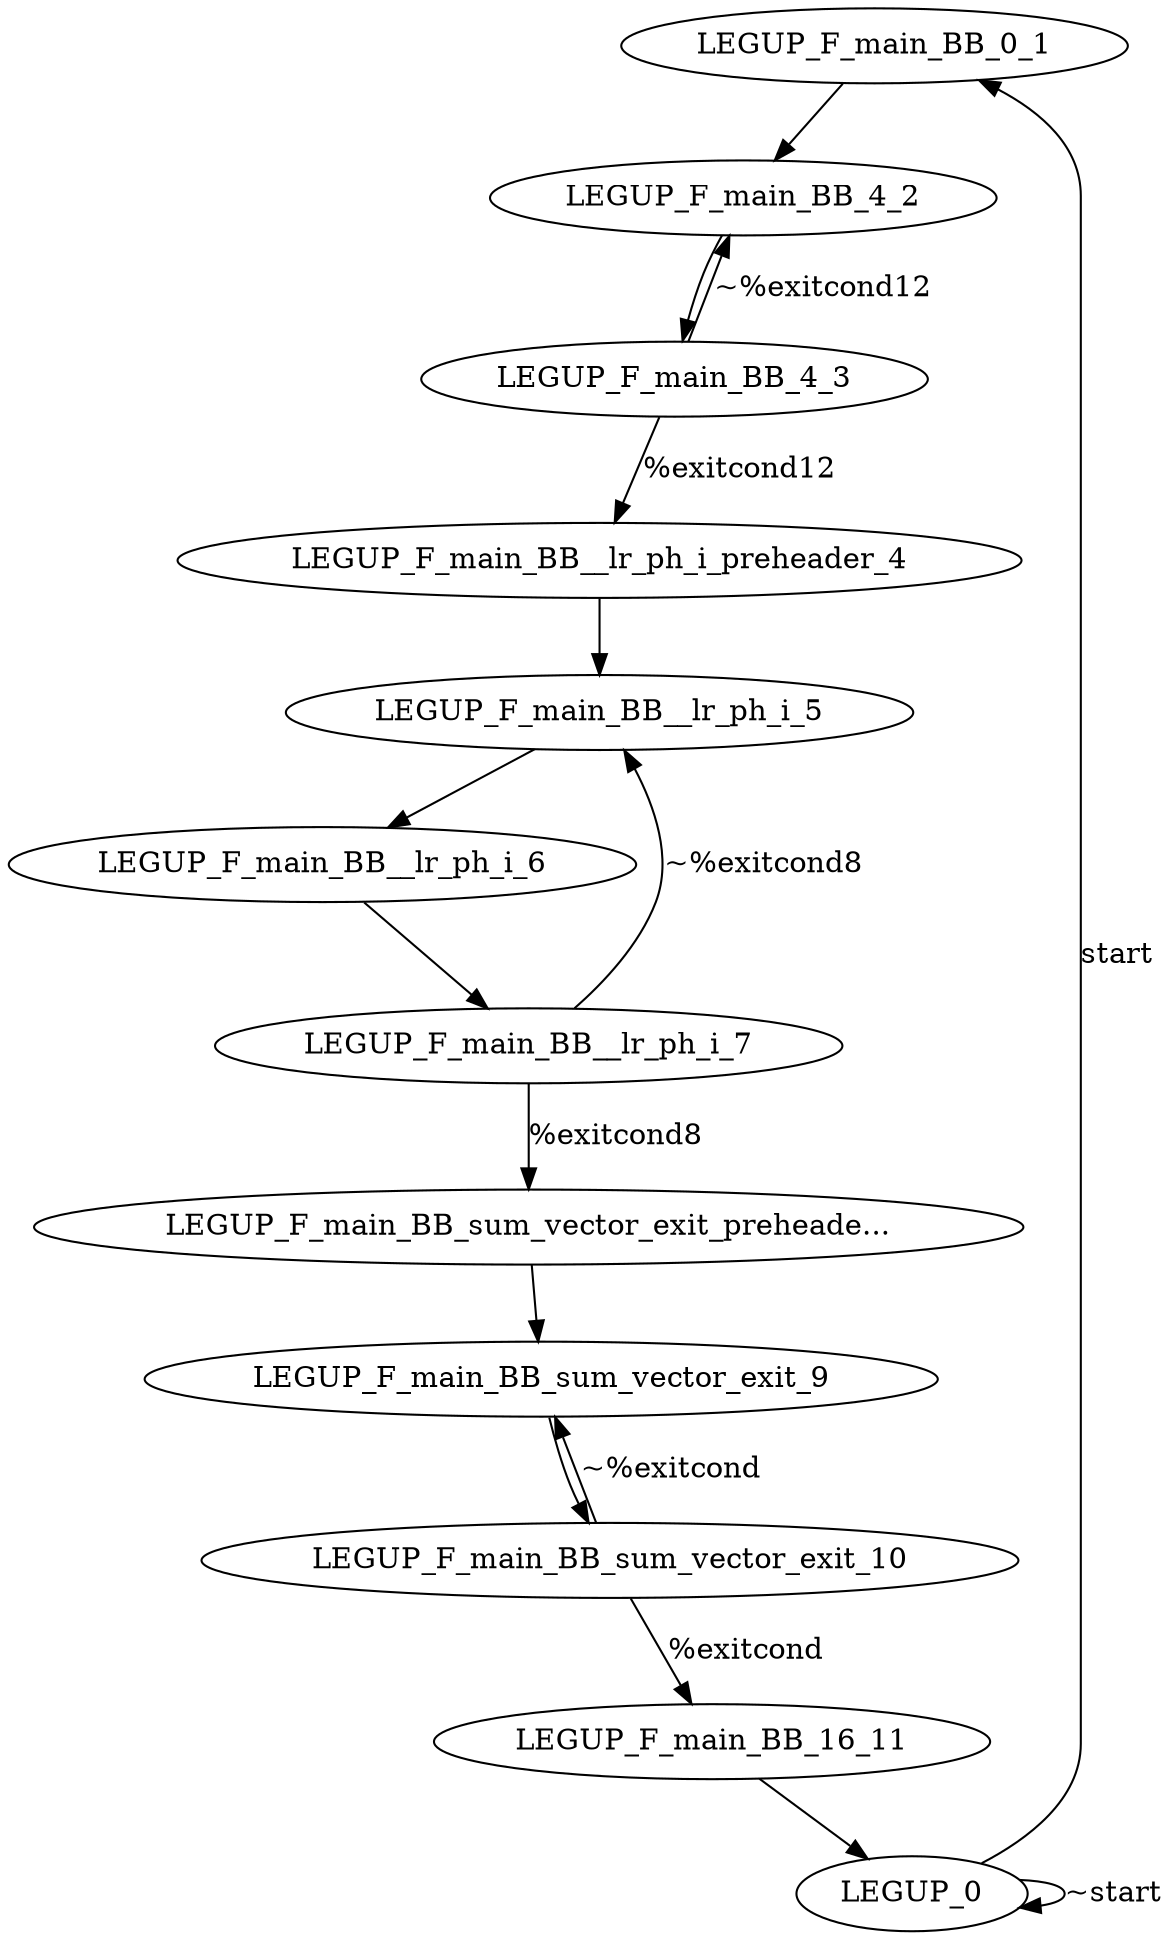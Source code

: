 digraph {
Node0xadcfcf0[label="LEGUP_F_main_BB_0_1"];
Node0xadcf3f0[label="LEGUP_0"];
Node0xadcf3f0 -> Node0xadcfcf0[label="start"];
Node0xadcf3f0 -> Node0xadcf3f0[label="~start"];
Node0xadcfd80[label="LEGUP_F_main_BB_4_2"];
Node0xadcfcf0 -> Node0xadcfd80;
Node0xadcea90[label="LEGUP_F_main_BB_4_3"];
Node0xadcfd80 -> Node0xadcea90;
Node0xadcf4f8[label="LEGUP_F_main_BB__lr_ph_i_preheader_4"];
Node0xadcea90 -> Node0xadcf4f8[label="%exitcond12"];
Node0xadcea90 -> Node0xadcfd80[label="~%exitcond12"];
Node0xadcf568[label="LEGUP_F_main_BB__lr_ph_i_5"];
Node0xadcf4f8 -> Node0xadcf568;
Node0xadcecd0[label="LEGUP_F_main_BB__lr_ph_i_6"];
Node0xadcf568 -> Node0xadcecd0;
Node0xadced20[label="LEGUP_F_main_BB__lr_ph_i_7"];
Node0xadcecd0 -> Node0xadced20;
Node0xadcf5f8[label="LEGUP_F_main_BB_sum_vector_exit_preheade..."];
Node0xadced20 -> Node0xadcf5f8[label="%exitcond8"];
Node0xadced20 -> Node0xadcf568[label="~%exitcond8"];
Node0xadcf6a0[label="LEGUP_F_main_BB_sum_vector_exit_9"];
Node0xadcf5f8 -> Node0xadcf6a0;
Node0xadcef68[label="LEGUP_F_main_BB_sum_vector_exit_10"];
Node0xadcf6a0 -> Node0xadcef68;
Node0xadcf748[label="LEGUP_F_main_BB_16_11"];
Node0xadcef68 -> Node0xadcf748[label="%exitcond"];
Node0xadcef68 -> Node0xadcf6a0[label="~%exitcond"];
Node0xadcf748 -> Node0xadcf3f0;
}
